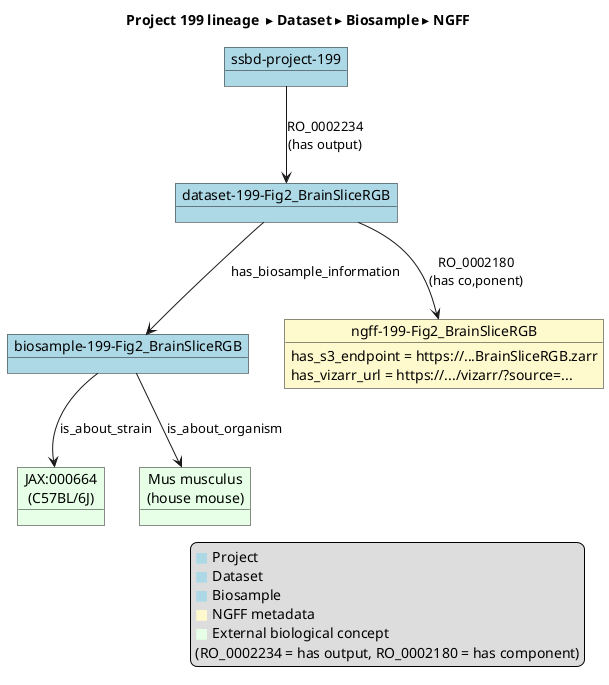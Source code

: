     @startuml P199_ObjectGraph
    title Project 199 lineage  ▸ Dataset ▸ Biosample ▸ NGFF
    hide stereotype
    skinparam dpi 150                      '高解像度

    '── 個体ノード ────────────────────────────────
    object "ssbd-project-199"               as P199 #ADD8E6
    object "dataset-199-Fig2_BrainSliceRGB" as DS   #ADD8E6
    object "biosample-199-Fig2_BrainSliceRGB" as BS #ADD8E6
    object "ngff-199-Fig2_BrainSliceRGB"      as NG #FFFACD

    '── 参照ノード（外部 OBO / Strain / Organism）────────
    object "JAX:000664\n(C57BL/6J)"          as Strain #E6FFE6
    object "Mus musculus\n(house mouse)"     as Mouse  #E6FFE6

    '── リレーション ───────────────────────────────
    P199  --> DS   : RO_0002234\n(has output)
    DS    --> BS   : has_biosample_information
    DS    --> NG   : RO_0002180\n(has co,ponent)
    BS    --> Strain : is_about_strain
    BS    --> Mouse  : is_about_organism

    '── NGFF 属性メモ ─────────────────────────────
    NG : has_s3_endpoint = https://...BrainSliceRGB.zarr
    NG : has_vizarr_url = https://.../vizarr/?source=...

    '── 凡例 ─────────────────────────────────────
    legend right
    <color:#ADD8E6>■</color> Project
    <color:#ADD8E6>■</color> Dataset
    <color:#ADD8E6>■</color> Biosample
    <color:#FFFACD>■</color> NGFF metadata
    <color:#E6FFE6>■</color> External biological concept
    (RO_0002234 = has output, RO_0002180 = has component)
    endlegend
    @enduml
